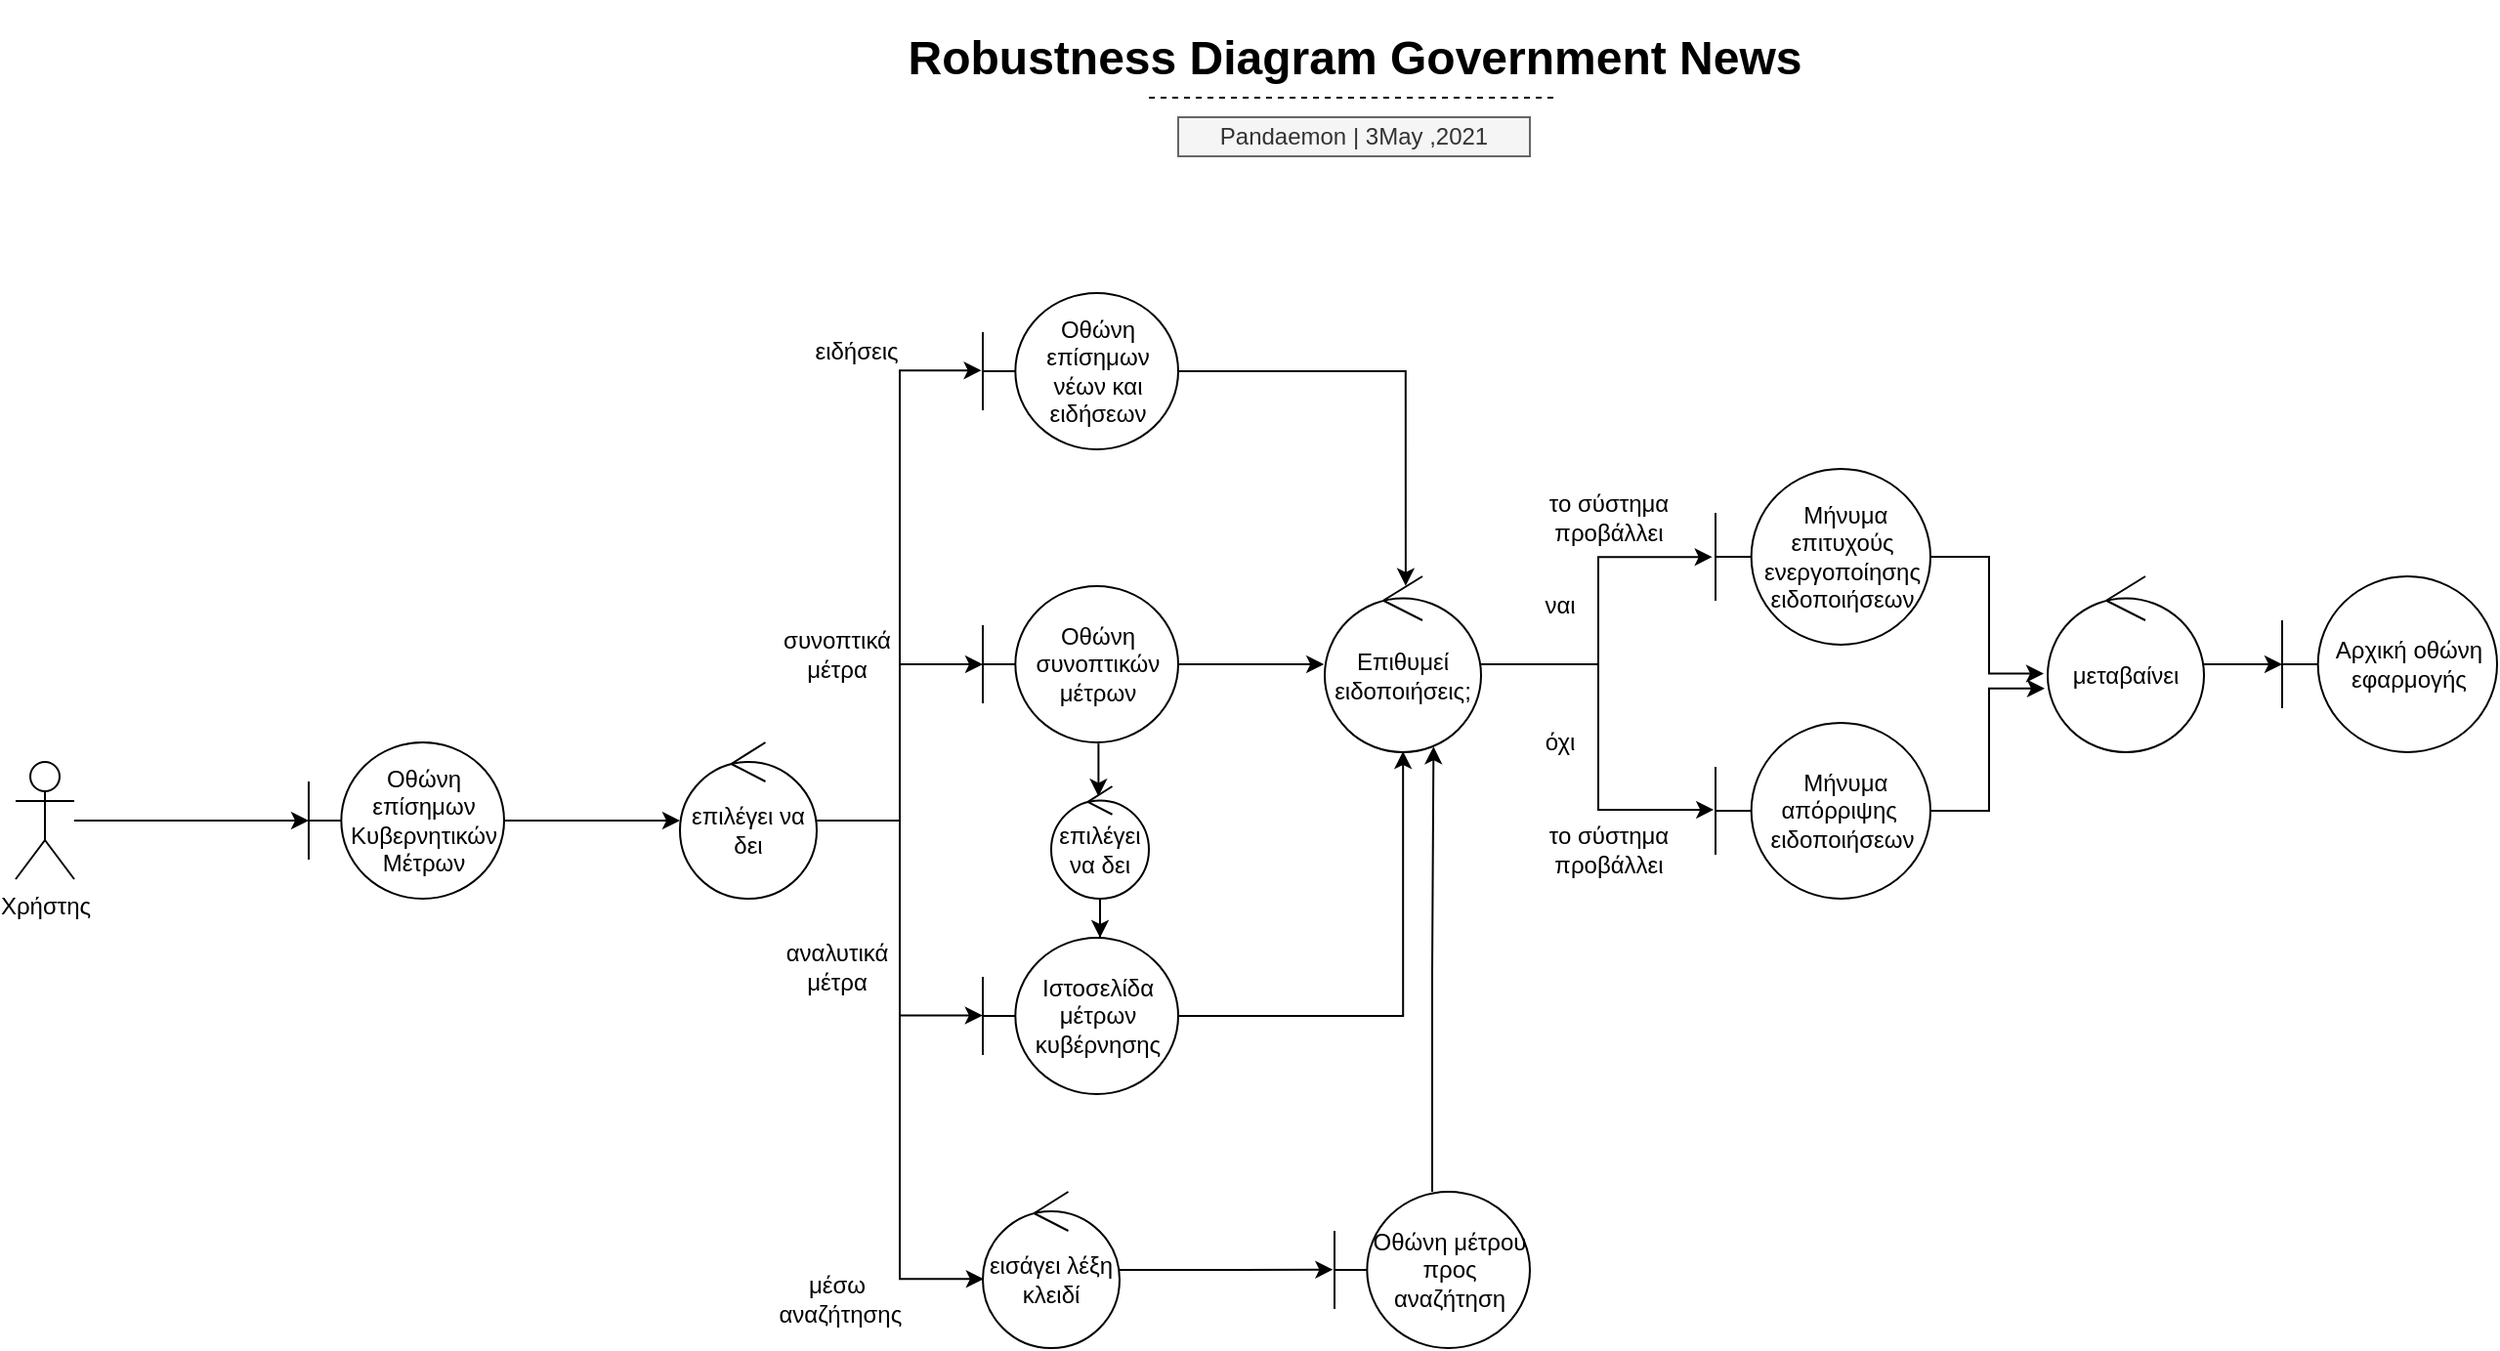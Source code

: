 <mxfile version="14.6.9" type="device"><diagram id="HrRXQ33yZtHFESUo6s3f" name="Page-1"><mxGraphModel dx="2568" dy="2043" grid="1" gridSize="10" guides="1" tooltips="1" connect="1" arrows="1" fold="1" page="1" pageScale="1" pageWidth="850" pageHeight="1100" math="0" shadow="0"><root><mxCell id="0"/><mxCell id="1" parent="0"/><mxCell id="sBM1AJP7NxxalZplVK83-1" value="&lt;h1&gt;Robustness Diagram Government News&lt;/h1&gt;" style="text;html=1;strokeColor=none;fillColor=none;spacing=5;spacingTop=-20;whiteSpace=wrap;overflow=hidden;rounded=0;fontFamily=Helvetica;align=center;" parent="1" vertex="1"><mxGeometry x="178" y="-1070" width="495" height="120" as="geometry"/></mxCell><mxCell id="sBM1AJP7NxxalZplVK83-2" value="Pandaemon | 3May ,2021" style="text;html=1;strokeColor=#666666;fillColor=#f5f5f5;align=center;verticalAlign=middle;whiteSpace=wrap;rounded=0;fontFamily=Helvetica;fontStyle=0;fontColor=#333333;" parent="1" vertex="1"><mxGeometry x="335" y="-1020" width="180" height="20" as="geometry"/></mxCell><mxCell id="sBM1AJP7NxxalZplVK83-3" value="" style="endArrow=none;dashed=1;html=1;fontFamily=Helvetica;" parent="1" edge="1"><mxGeometry width="50" height="50" relative="1" as="geometry"><mxPoint x="320" y="-1030" as="sourcePoint"/><mxPoint x="530" y="-1030" as="targetPoint"/></mxGeometry></mxCell><mxCell id="sBM1AJP7NxxalZplVK83-7" style="edgeStyle=orthogonalEdgeStyle;rounded=0;orthogonalLoop=1;jettySize=auto;html=1;entryX=0;entryY=0.5;entryDx=0;entryDy=0;entryPerimeter=0;" parent="1" source="sBM1AJP7NxxalZplVK83-4" target="sBM1AJP7NxxalZplVK83-5" edge="1"><mxGeometry relative="1" as="geometry"><mxPoint x="-130" y="-660" as="targetPoint"/></mxGeometry></mxCell><mxCell id="sBM1AJP7NxxalZplVK83-4" value="Χρήστης" style="shape=umlActor;verticalLabelPosition=bottom;verticalAlign=top;html=1;outlineConnect=0;" parent="1" vertex="1"><mxGeometry x="-260" y="-690" width="30" height="60" as="geometry"/></mxCell><mxCell id="N8wuHPT_FxMzJO5vXyPu-4" value="" style="edgeStyle=orthogonalEdgeStyle;rounded=0;orthogonalLoop=1;jettySize=auto;html=1;" edge="1" parent="1" source="sBM1AJP7NxxalZplVK83-5" target="N8wuHPT_FxMzJO5vXyPu-1"><mxGeometry relative="1" as="geometry"/></mxCell><mxCell id="sBM1AJP7NxxalZplVK83-5" value="Οθώνη επίσημων Κυβερνητικών Μέτρων" style="shape=umlBoundary;whiteSpace=wrap;html=1;" parent="1" vertex="1"><mxGeometry x="-110" y="-700" width="100" height="80" as="geometry"/></mxCell><mxCell id="N8wuHPT_FxMzJO5vXyPu-7" value="" style="edgeStyle=orthogonalEdgeStyle;rounded=0;orthogonalLoop=1;jettySize=auto;html=1;" edge="1" parent="1" source="N8wuHPT_FxMzJO5vXyPu-1" target="N8wuHPT_FxMzJO5vXyPu-6"><mxGeometry relative="1" as="geometry"/></mxCell><mxCell id="N8wuHPT_FxMzJO5vXyPu-10" style="edgeStyle=orthogonalEdgeStyle;rounded=0;orthogonalLoop=1;jettySize=auto;html=1;entryX=-0.001;entryY=0.497;entryDx=0;entryDy=0;entryPerimeter=0;" edge="1" parent="1" source="N8wuHPT_FxMzJO5vXyPu-1" target="N8wuHPT_FxMzJO5vXyPu-8"><mxGeometry relative="1" as="geometry"/></mxCell><mxCell id="N8wuHPT_FxMzJO5vXyPu-34" style="edgeStyle=orthogonalEdgeStyle;rounded=0;orthogonalLoop=1;jettySize=auto;html=1;entryX=0.006;entryY=0.558;entryDx=0;entryDy=0;entryPerimeter=0;" edge="1" parent="1" source="N8wuHPT_FxMzJO5vXyPu-1" target="N8wuHPT_FxMzJO5vXyPu-32"><mxGeometry relative="1" as="geometry"/></mxCell><mxCell id="N8wuHPT_FxMzJO5vXyPu-37" style="edgeStyle=orthogonalEdgeStyle;rounded=0;orthogonalLoop=1;jettySize=auto;html=1;entryX=-0.007;entryY=0.495;entryDx=0;entryDy=0;entryPerimeter=0;" edge="1" parent="1" source="N8wuHPT_FxMzJO5vXyPu-1" target="N8wuHPT_FxMzJO5vXyPu-36"><mxGeometry relative="1" as="geometry"/></mxCell><mxCell id="N8wuHPT_FxMzJO5vXyPu-1" value="επιλέγει να δει" style="ellipse;shape=umlControl;whiteSpace=wrap;html=1;" vertex="1" parent="1"><mxGeometry x="80" y="-700" width="70" height="80" as="geometry"/></mxCell><mxCell id="N8wuHPT_FxMzJO5vXyPu-5" value="συνοπτικά&lt;br&gt;μέτρα" style="text;html=1;align=center;verticalAlign=middle;resizable=0;points=[];autosize=1;strokeColor=none;" vertex="1" parent="1"><mxGeometry x="125" y="-760" width="70" height="30" as="geometry"/></mxCell><mxCell id="N8wuHPT_FxMzJO5vXyPu-13" style="edgeStyle=orthogonalEdgeStyle;rounded=0;orthogonalLoop=1;jettySize=auto;html=1;entryX=-0.005;entryY=0.5;entryDx=0;entryDy=0;entryPerimeter=0;" edge="1" parent="1" source="N8wuHPT_FxMzJO5vXyPu-6" target="N8wuHPT_FxMzJO5vXyPu-12"><mxGeometry relative="1" as="geometry"><mxPoint x="400" y="-740" as="targetPoint"/></mxGeometry></mxCell><mxCell id="N8wuHPT_FxMzJO5vXyPu-6" value="Οθώνη συνοπτικών μέτρων" style="shape=umlBoundary;whiteSpace=wrap;html=1;" vertex="1" parent="1"><mxGeometry x="235" y="-780" width="100" height="80" as="geometry"/></mxCell><mxCell id="N8wuHPT_FxMzJO5vXyPu-28" style="edgeStyle=orthogonalEdgeStyle;rounded=0;orthogonalLoop=1;jettySize=auto;html=1;entryX=0.501;entryY=0.995;entryDx=0;entryDy=0;entryPerimeter=0;" edge="1" parent="1" source="N8wuHPT_FxMzJO5vXyPu-8" target="N8wuHPT_FxMzJO5vXyPu-12"><mxGeometry relative="1" as="geometry"/></mxCell><mxCell id="N8wuHPT_FxMzJO5vXyPu-8" value="Ιστοσελίδα μέτρων κυβέρνησης" style="shape=umlBoundary;whiteSpace=wrap;html=1;" vertex="1" parent="1"><mxGeometry x="235" y="-600" width="100" height="80" as="geometry"/></mxCell><mxCell id="N8wuHPT_FxMzJO5vXyPu-11" value="αναλυτικά&lt;br&gt;μέτρα" style="text;html=1;align=center;verticalAlign=middle;resizable=0;points=[];autosize=1;strokeColor=none;" vertex="1" parent="1"><mxGeometry x="125" y="-600" width="70" height="30" as="geometry"/></mxCell><mxCell id="N8wuHPT_FxMzJO5vXyPu-16" style="edgeStyle=orthogonalEdgeStyle;rounded=0;orthogonalLoop=1;jettySize=auto;html=1;entryX=-0.015;entryY=0.501;entryDx=0;entryDy=0;entryPerimeter=0;" edge="1" parent="1" source="N8wuHPT_FxMzJO5vXyPu-12" target="N8wuHPT_FxMzJO5vXyPu-15"><mxGeometry relative="1" as="geometry"/></mxCell><mxCell id="N8wuHPT_FxMzJO5vXyPu-20" style="edgeStyle=orthogonalEdgeStyle;rounded=0;orthogonalLoop=1;jettySize=auto;html=1;entryX=-0.008;entryY=0.494;entryDx=0;entryDy=0;entryPerimeter=0;" edge="1" parent="1" source="N8wuHPT_FxMzJO5vXyPu-12" target="N8wuHPT_FxMzJO5vXyPu-19"><mxGeometry relative="1" as="geometry"/></mxCell><mxCell id="N8wuHPT_FxMzJO5vXyPu-12" value="Επιθυμεί ειδοποιήσεις;" style="ellipse;shape=umlControl;whiteSpace=wrap;html=1;" vertex="1" parent="1"><mxGeometry x="410" y="-785" width="80" height="90" as="geometry"/></mxCell><mxCell id="N8wuHPT_FxMzJO5vXyPu-24" style="edgeStyle=orthogonalEdgeStyle;rounded=0;orthogonalLoop=1;jettySize=auto;html=1;entryX=-0.025;entryY=0.553;entryDx=0;entryDy=0;entryPerimeter=0;" edge="1" parent="1" source="N8wuHPT_FxMzJO5vXyPu-15" target="N8wuHPT_FxMzJO5vXyPu-23"><mxGeometry relative="1" as="geometry"/></mxCell><mxCell id="N8wuHPT_FxMzJO5vXyPu-15" value="&amp;nbsp;Μήνυμα επιτυχούς ενεργοποίησης ειδοποιήσεων" style="shape=umlBoundary;whiteSpace=wrap;html=1;" vertex="1" parent="1"><mxGeometry x="610" y="-840" width="110" height="90" as="geometry"/></mxCell><mxCell id="N8wuHPT_FxMzJO5vXyPu-17" value="ναι" style="text;html=1;align=center;verticalAlign=middle;resizable=0;points=[];autosize=1;strokeColor=none;" vertex="1" parent="1"><mxGeometry x="515" y="-780" width="30" height="20" as="geometry"/></mxCell><mxCell id="N8wuHPT_FxMzJO5vXyPu-18" value="το σύστημα &lt;br&gt;προβάλλει" style="text;html=1;align=center;verticalAlign=middle;resizable=0;points=[];autosize=1;strokeColor=none;" vertex="1" parent="1"><mxGeometry x="515" y="-830" width="80" height="30" as="geometry"/></mxCell><mxCell id="N8wuHPT_FxMzJO5vXyPu-25" style="edgeStyle=orthogonalEdgeStyle;rounded=0;orthogonalLoop=1;jettySize=auto;html=1;entryX=-0.019;entryY=0.638;entryDx=0;entryDy=0;entryPerimeter=0;" edge="1" parent="1" source="N8wuHPT_FxMzJO5vXyPu-19" target="N8wuHPT_FxMzJO5vXyPu-23"><mxGeometry relative="1" as="geometry"/></mxCell><mxCell id="N8wuHPT_FxMzJO5vXyPu-19" value="&amp;nbsp;Μήνυμα απόρριψης&amp;nbsp; ειδοποιήσεων" style="shape=umlBoundary;whiteSpace=wrap;html=1;" vertex="1" parent="1"><mxGeometry x="610" y="-710" width="110" height="90" as="geometry"/></mxCell><mxCell id="N8wuHPT_FxMzJO5vXyPu-21" value="όχι" style="text;html=1;align=center;verticalAlign=middle;resizable=0;points=[];autosize=1;strokeColor=none;" vertex="1" parent="1"><mxGeometry x="515" y="-710" width="30" height="20" as="geometry"/></mxCell><mxCell id="N8wuHPT_FxMzJO5vXyPu-22" value="το σύστημα &lt;br&gt;προβάλλει" style="text;html=1;align=center;verticalAlign=middle;resizable=0;points=[];autosize=1;strokeColor=none;" vertex="1" parent="1"><mxGeometry x="515" y="-660" width="80" height="30" as="geometry"/></mxCell><mxCell id="N8wuHPT_FxMzJO5vXyPu-27" value="" style="edgeStyle=orthogonalEdgeStyle;rounded=0;orthogonalLoop=1;jettySize=auto;html=1;" edge="1" parent="1" source="N8wuHPT_FxMzJO5vXyPu-23" target="N8wuHPT_FxMzJO5vXyPu-26"><mxGeometry relative="1" as="geometry"/></mxCell><mxCell id="N8wuHPT_FxMzJO5vXyPu-23" value="μεταβαίνει" style="ellipse;shape=umlControl;whiteSpace=wrap;html=1;" vertex="1" parent="1"><mxGeometry x="780" y="-785" width="80" height="90" as="geometry"/></mxCell><mxCell id="N8wuHPT_FxMzJO5vXyPu-26" value="Αρχική οθώνη εφαρμογής" style="shape=umlBoundary;whiteSpace=wrap;html=1;" vertex="1" parent="1"><mxGeometry x="900" y="-785" width="110" height="90" as="geometry"/></mxCell><mxCell id="N8wuHPT_FxMzJO5vXyPu-40" style="edgeStyle=orthogonalEdgeStyle;rounded=0;orthogonalLoop=1;jettySize=auto;html=1;entryX=0.696;entryY=0.968;entryDx=0;entryDy=0;entryPerimeter=0;" edge="1" parent="1" source="N8wuHPT_FxMzJO5vXyPu-29" target="N8wuHPT_FxMzJO5vXyPu-12"><mxGeometry relative="1" as="geometry"/></mxCell><mxCell id="N8wuHPT_FxMzJO5vXyPu-29" value="Οθώνη μέτρου προς αναζήτηση" style="shape=umlBoundary;whiteSpace=wrap;html=1;" vertex="1" parent="1"><mxGeometry x="415" y="-470" width="100" height="80" as="geometry"/></mxCell><mxCell id="N8wuHPT_FxMzJO5vXyPu-31" value="μέσω&lt;br&gt;&amp;nbsp;αναζήτησης" style="text;html=1;align=center;verticalAlign=middle;resizable=0;points=[];autosize=1;strokeColor=none;" vertex="1" parent="1"><mxGeometry x="120" y="-430" width="80" height="30" as="geometry"/></mxCell><mxCell id="N8wuHPT_FxMzJO5vXyPu-35" style="edgeStyle=orthogonalEdgeStyle;rounded=0;orthogonalLoop=1;jettySize=auto;html=1;entryX=-0.008;entryY=0.498;entryDx=0;entryDy=0;entryPerimeter=0;" edge="1" parent="1" source="N8wuHPT_FxMzJO5vXyPu-32" target="N8wuHPT_FxMzJO5vXyPu-29"><mxGeometry relative="1" as="geometry"/></mxCell><mxCell id="N8wuHPT_FxMzJO5vXyPu-32" value="εισάγει λέξη κλειδί" style="ellipse;shape=umlControl;whiteSpace=wrap;html=1;" vertex="1" parent="1"><mxGeometry x="235" y="-470" width="70" height="80" as="geometry"/></mxCell><mxCell id="N8wuHPT_FxMzJO5vXyPu-38" style="edgeStyle=orthogonalEdgeStyle;rounded=0;orthogonalLoop=1;jettySize=auto;html=1;entryX=0.518;entryY=0.054;entryDx=0;entryDy=0;entryPerimeter=0;" edge="1" parent="1" source="N8wuHPT_FxMzJO5vXyPu-36" target="N8wuHPT_FxMzJO5vXyPu-12"><mxGeometry relative="1" as="geometry"/></mxCell><mxCell id="N8wuHPT_FxMzJO5vXyPu-36" value="Οθώνη επίσημων νέων και ειδήσεων" style="shape=umlBoundary;whiteSpace=wrap;html=1;" vertex="1" parent="1"><mxGeometry x="235" y="-930" width="100" height="80" as="geometry"/></mxCell><mxCell id="N8wuHPT_FxMzJO5vXyPu-39" value="ειδήσεις" style="text;html=1;align=center;verticalAlign=middle;resizable=0;points=[];autosize=1;strokeColor=none;" vertex="1" parent="1"><mxGeometry x="140" y="-910" width="60" height="20" as="geometry"/></mxCell><mxCell id="N8wuHPT_FxMzJO5vXyPu-46" style="edgeStyle=orthogonalEdgeStyle;rounded=0;orthogonalLoop=1;jettySize=auto;html=1;entryX=0.6;entryY=0;entryDx=0;entryDy=0;entryPerimeter=0;" edge="1" parent="1" source="N8wuHPT_FxMzJO5vXyPu-42" target="N8wuHPT_FxMzJO5vXyPu-8"><mxGeometry relative="1" as="geometry"/></mxCell><mxCell id="N8wuHPT_FxMzJO5vXyPu-42" value="επιλέγει να δει" style="ellipse;shape=umlControl;whiteSpace=wrap;html=1;" vertex="1" parent="1"><mxGeometry x="270" y="-677.5" width="50" height="57.5" as="geometry"/></mxCell><mxCell id="N8wuHPT_FxMzJO5vXyPu-44" value="" style="endArrow=classic;html=1;exitX=0.592;exitY=1.007;exitDx=0;exitDy=0;exitPerimeter=0;entryX=0.484;entryY=0.09;entryDx=0;entryDy=0;entryPerimeter=0;" edge="1" parent="1" source="N8wuHPT_FxMzJO5vXyPu-6" target="N8wuHPT_FxMzJO5vXyPu-42"><mxGeometry width="50" height="50" relative="1" as="geometry"><mxPoint x="250" y="-590" as="sourcePoint"/><mxPoint x="300" y="-640" as="targetPoint"/></mxGeometry></mxCell></root></mxGraphModel></diagram></mxfile>